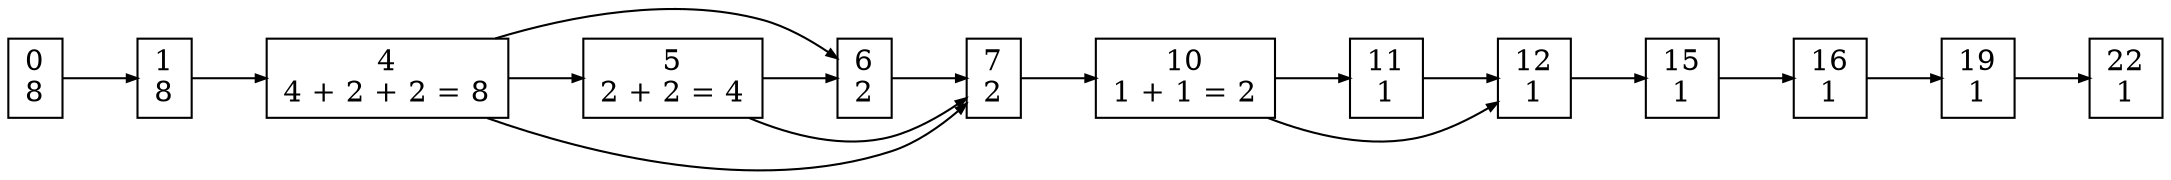 digraph G {
    rankdir="LR";

    node[width=0.15, height=0.15, shape=rectangle];
    a0 [ label = "0\n8" ];
    a1 [ label = "1\n8" ];
    a4 [ label = "4\n4 + 2 + 2 = 8" ];
    a5 [ label = "5\n2 + 2 = 4" ];
    a6 [ label = "6\n2" ];
    a7 [ label = "7\n2" ];
    a10 [ label = "10\n1 + 1 = 2" ];
    a11 [ label = "11\n1" ];
    a12 [ label = "12\n1" ];
    a15 [ label = "15\n1" ];
    a16 [ label = "16\n1" ];
    a19 [ label = "19\n1" ];
    a22 [ label = "22\n1" ];

    edge[weight=20, arrowsize=0.5];
    a0 -> a1;
    a1 -> a4;
    a4 -> a5;
    a5 -> a6;
    a6 -> a7;
    a7 -> a10;
    a10 -> a11;
    a11 -> a12;
    a12 -> a15;
    a15 -> a16;
    a16 -> a19;
    a19 -> a22;

    edge[weight=1];
    a4 -> a6;
    a4 -> a7;

    a5 -> a7;

    a10 -> a12;
}
